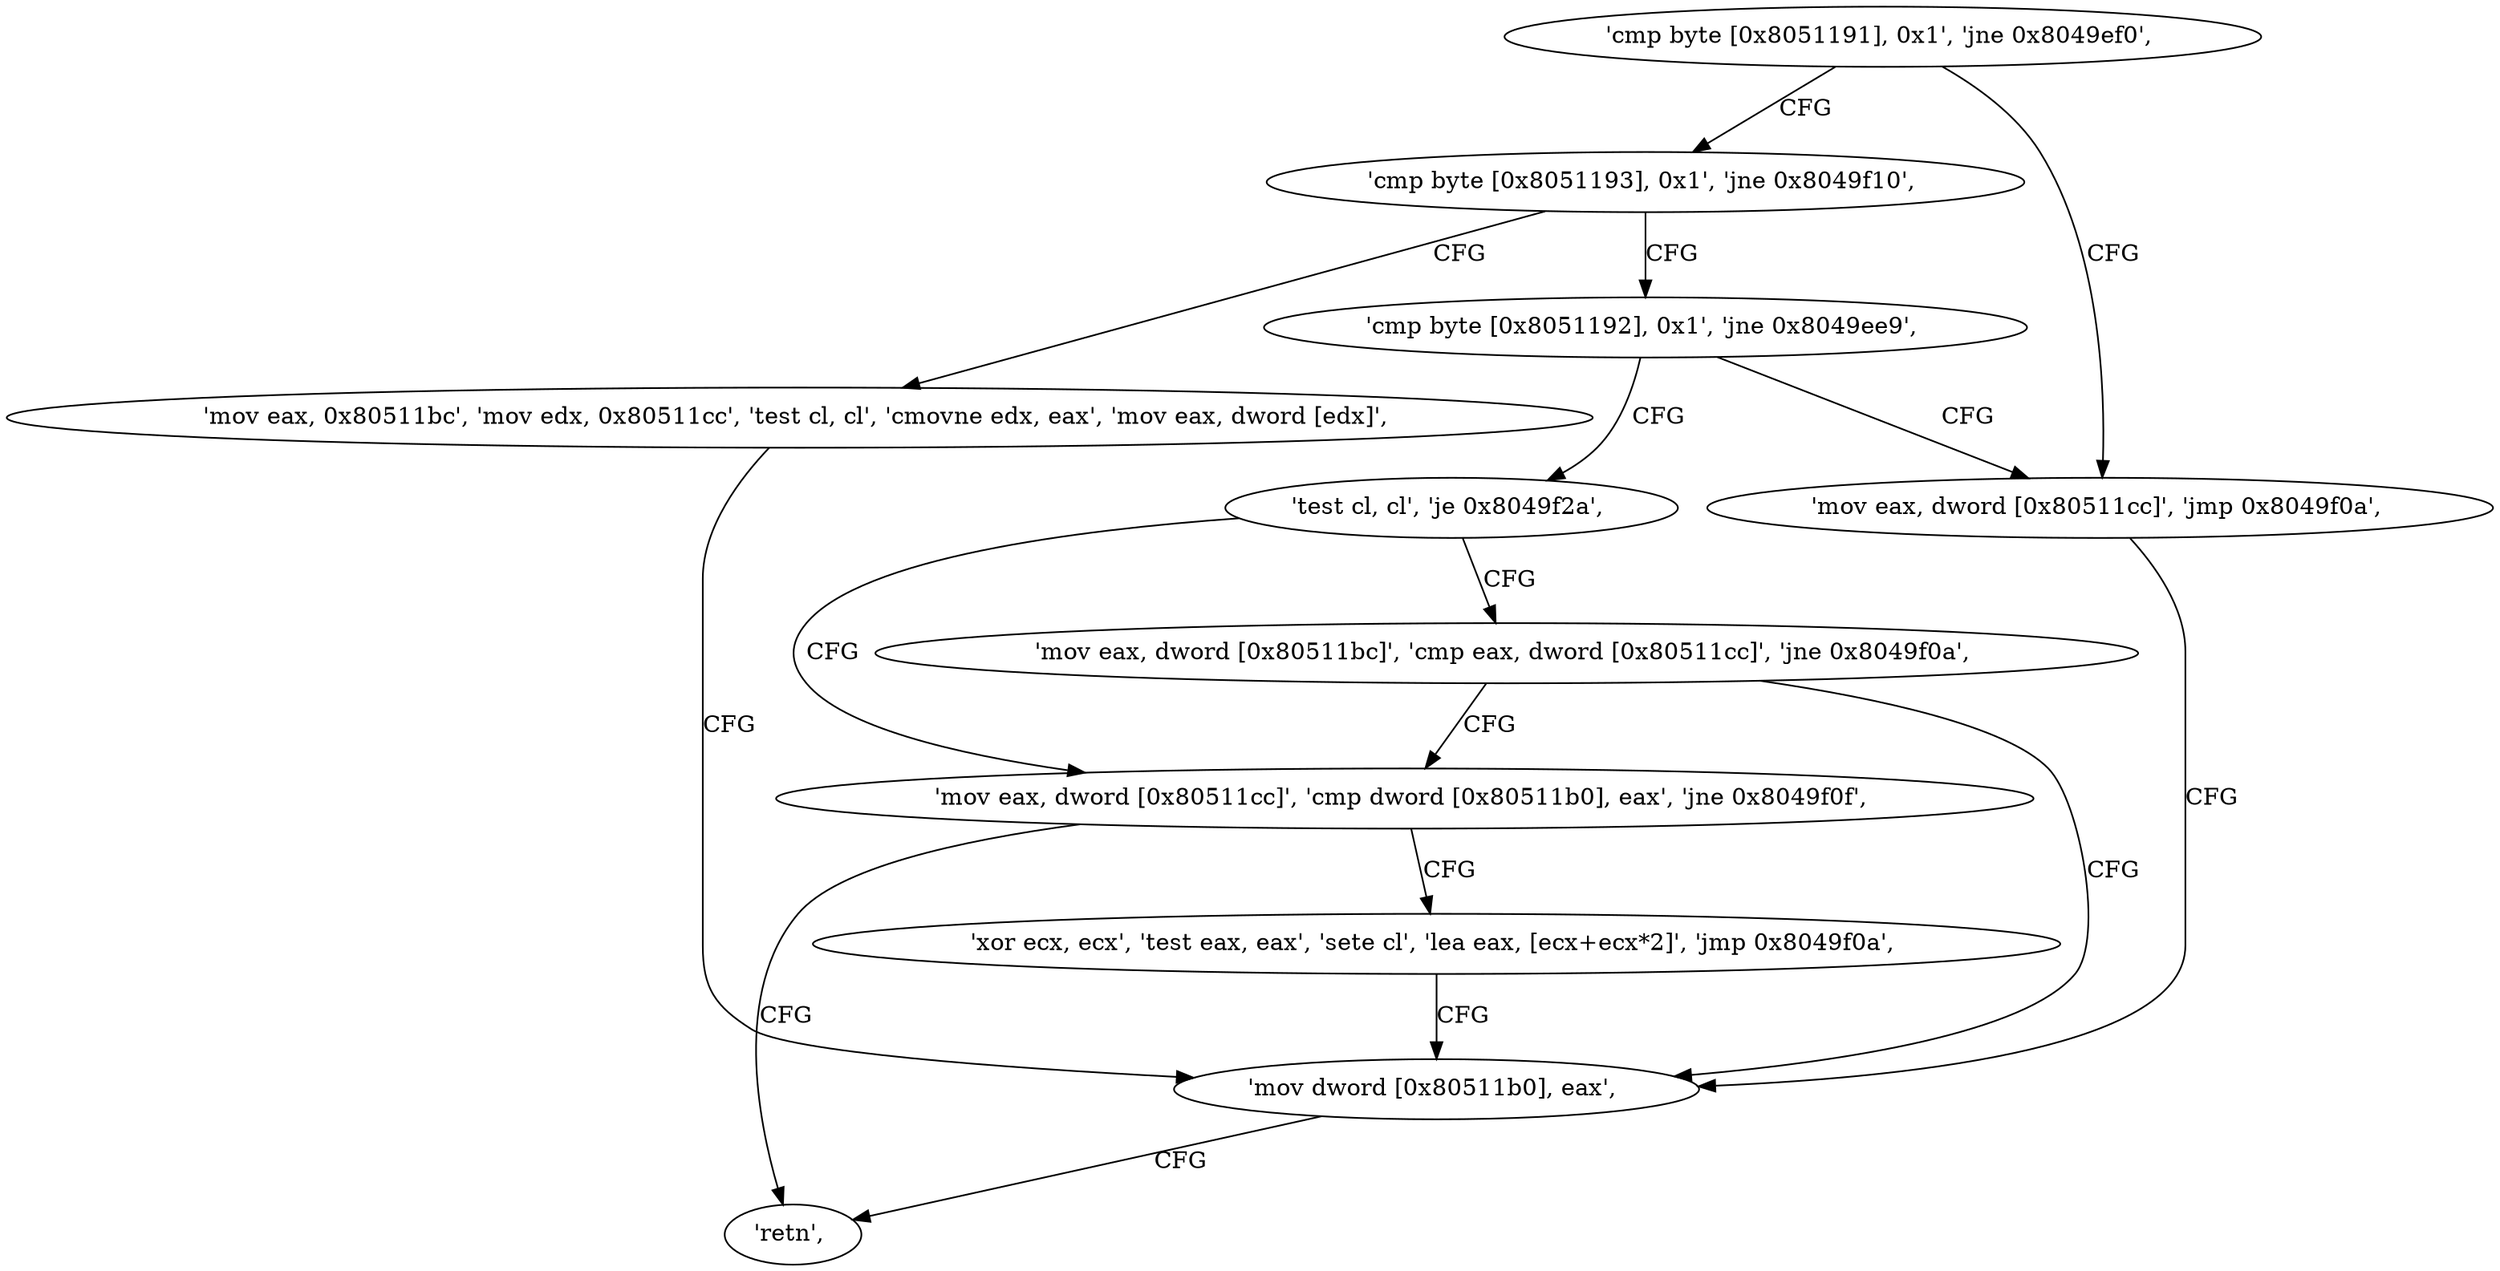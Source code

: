 digraph "func" {
"134520544" [label = "'cmp byte [0x8051191], 0x1', 'jne 0x8049ef0', " ]
"134520560" [label = "'cmp byte [0x8051193], 0x1', 'jne 0x8049f10', " ]
"134520553" [label = "'mov eax, dword [0x80511cc]', 'jmp 0x8049f0a', " ]
"134520592" [label = "'cmp byte [0x8051192], 0x1', 'jne 0x8049ee9', " ]
"134520569" [label = "'mov eax, 0x80511bc', 'mov edx, 0x80511cc', 'test cl, cl', 'cmovne edx, eax', 'mov eax, dword [edx]', " ]
"134520586" [label = "'mov dword [0x80511b0], eax', " ]
"134520601" [label = "'test cl, cl', 'je 0x8049f2a', " ]
"134520591" [label = "'retn', " ]
"134520618" [label = "'mov eax, dword [0x80511cc]', 'cmp dword [0x80511b0], eax', 'jne 0x8049f0f', " ]
"134520605" [label = "'mov eax, dword [0x80511bc]', 'cmp eax, dword [0x80511cc]', 'jne 0x8049f0a', " ]
"134520631" [label = "'xor ecx, ecx', 'test eax, eax', 'sete cl', 'lea eax, [ecx+ecx*2]', 'jmp 0x8049f0a', " ]
"134520544" -> "134520560" [ label = "CFG" ]
"134520544" -> "134520553" [ label = "CFG" ]
"134520560" -> "134520592" [ label = "CFG" ]
"134520560" -> "134520569" [ label = "CFG" ]
"134520553" -> "134520586" [ label = "CFG" ]
"134520592" -> "134520553" [ label = "CFG" ]
"134520592" -> "134520601" [ label = "CFG" ]
"134520569" -> "134520586" [ label = "CFG" ]
"134520586" -> "134520591" [ label = "CFG" ]
"134520601" -> "134520618" [ label = "CFG" ]
"134520601" -> "134520605" [ label = "CFG" ]
"134520618" -> "134520591" [ label = "CFG" ]
"134520618" -> "134520631" [ label = "CFG" ]
"134520605" -> "134520586" [ label = "CFG" ]
"134520605" -> "134520618" [ label = "CFG" ]
"134520631" -> "134520586" [ label = "CFG" ]
}
